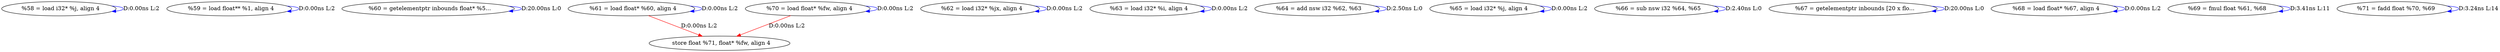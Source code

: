 digraph {
Node0x2d06bd0[label="  %58 = load i32* %j, align 4"];
Node0x2d06bd0 -> Node0x2d06bd0[label="D:0.00ns L:2",color=blue];
Node0x2d06cb0[label="  %59 = load float** %1, align 4"];
Node0x2d06cb0 -> Node0x2d06cb0[label="D:0.00ns L:2",color=blue];
Node0x2d06d90[label="  %60 = getelementptr inbounds float* %5..."];
Node0x2d06d90 -> Node0x2d06d90[label="D:20.00ns L:0",color=blue];
Node0x2d06e70[label="  %61 = load float* %60, align 4"];
Node0x2d06e70 -> Node0x2d06e70[label="D:0.00ns L:2",color=blue];
Node0x2d0aed0[label="  store float %71, float* %fw, align 4"];
Node0x2d06e70 -> Node0x2d0aed0[label="D:0.00ns L:2",color=red];
Node0x2d06f50[label="  %62 = load i32* %jx, align 4"];
Node0x2d06f50 -> Node0x2d06f50[label="D:0.00ns L:2",color=blue];
Node0x2d07030[label="  %63 = load i32* %i, align 4"];
Node0x2d07030 -> Node0x2d07030[label="D:0.00ns L:2",color=blue];
Node0x2d07110[label="  %64 = add nsw i32 %62, %63"];
Node0x2d07110 -> Node0x2d07110[label="D:2.50ns L:0",color=blue];
Node0x2d0a8b0[label="  %65 = load i32* %j, align 4"];
Node0x2d0a8b0 -> Node0x2d0a8b0[label="D:0.00ns L:2",color=blue];
Node0x2d0a990[label="  %66 = sub nsw i32 %64, %65"];
Node0x2d0a990 -> Node0x2d0a990[label="D:2.40ns L:0",color=blue];
Node0x2d0aa70[label="  %67 = getelementptr inbounds [20 x flo..."];
Node0x2d0aa70 -> Node0x2d0aa70[label="D:20.00ns L:0",color=blue];
Node0x2d0ab50[label="  %68 = load float* %67, align 4"];
Node0x2d0ab50 -> Node0x2d0ab50[label="D:0.00ns L:2",color=blue];
Node0x2d0ac30[label="  %69 = fmul float %61, %68"];
Node0x2d0ac30 -> Node0x2d0ac30[label="D:3.41ns L:11",color=blue];
Node0x2d0ad10[label="  %70 = load float* %fw, align 4"];
Node0x2d0ad10 -> Node0x2d0ad10[label="D:0.00ns L:2",color=blue];
Node0x2d0ad10 -> Node0x2d0aed0[label="D:0.00ns L:2",color=red];
Node0x2d0adf0[label="  %71 = fadd float %70, %69"];
Node0x2d0adf0 -> Node0x2d0adf0[label="D:3.24ns L:14",color=blue];
}
